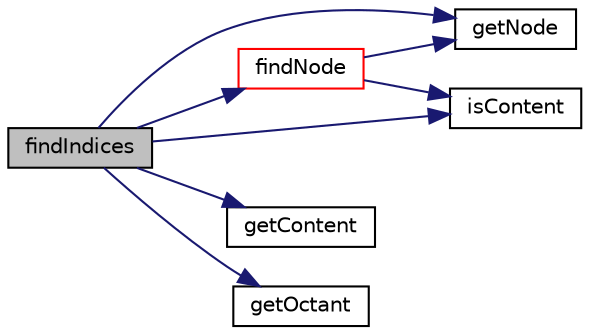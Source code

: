 digraph "findIndices"
{
  bgcolor="transparent";
  edge [fontname="Helvetica",fontsize="10",labelfontname="Helvetica",labelfontsize="10"];
  node [fontname="Helvetica",fontsize="10",shape=record];
  rankdir="LR";
  Node1 [label="findIndices",height=0.2,width=0.4,color="black", fillcolor="grey75", style="filled", fontcolor="black"];
  Node1 -> Node2 [color="midnightblue",fontsize="10",style="solid",fontname="Helvetica"];
  Node2 [label="findNode",height=0.2,width=0.4,color="red",URL="$a01069.html#a4ee0df4d485297e359e329490917973b",tooltip="Find deepest node (as parent+octant) containing point. Starts. "];
  Node2 -> Node3 [color="midnightblue",fontsize="10",style="solid",fontname="Helvetica"];
  Node3 [label="getNode",height=0.2,width=0.4,color="black",URL="$a01069.html#a3152a34dd0aa1052a5f1f310aec64ffc"];
  Node2 -> Node4 [color="midnightblue",fontsize="10",style="solid",fontname="Helvetica"];
  Node4 [label="isContent",height=0.2,width=0.4,color="black",URL="$a01069.html#a418b7e4fe4cd269babba5e2ccfc64f35"];
  Node1 -> Node5 [color="midnightblue",fontsize="10",style="solid",fontname="Helvetica"];
  Node5 [label="getContent",height=0.2,width=0.4,color="black",URL="$a01069.html#a478a2449fc7cb7b53066415e459c2a22"];
  Node1 -> Node3 [color="midnightblue",fontsize="10",style="solid",fontname="Helvetica"];
  Node1 -> Node6 [color="midnightblue",fontsize="10",style="solid",fontname="Helvetica"];
  Node6 [label="getOctant",height=0.2,width=0.4,color="black",URL="$a01069.html#a36994951ee6485ae76d974d51f6fc871"];
  Node1 -> Node4 [color="midnightblue",fontsize="10",style="solid",fontname="Helvetica"];
}
